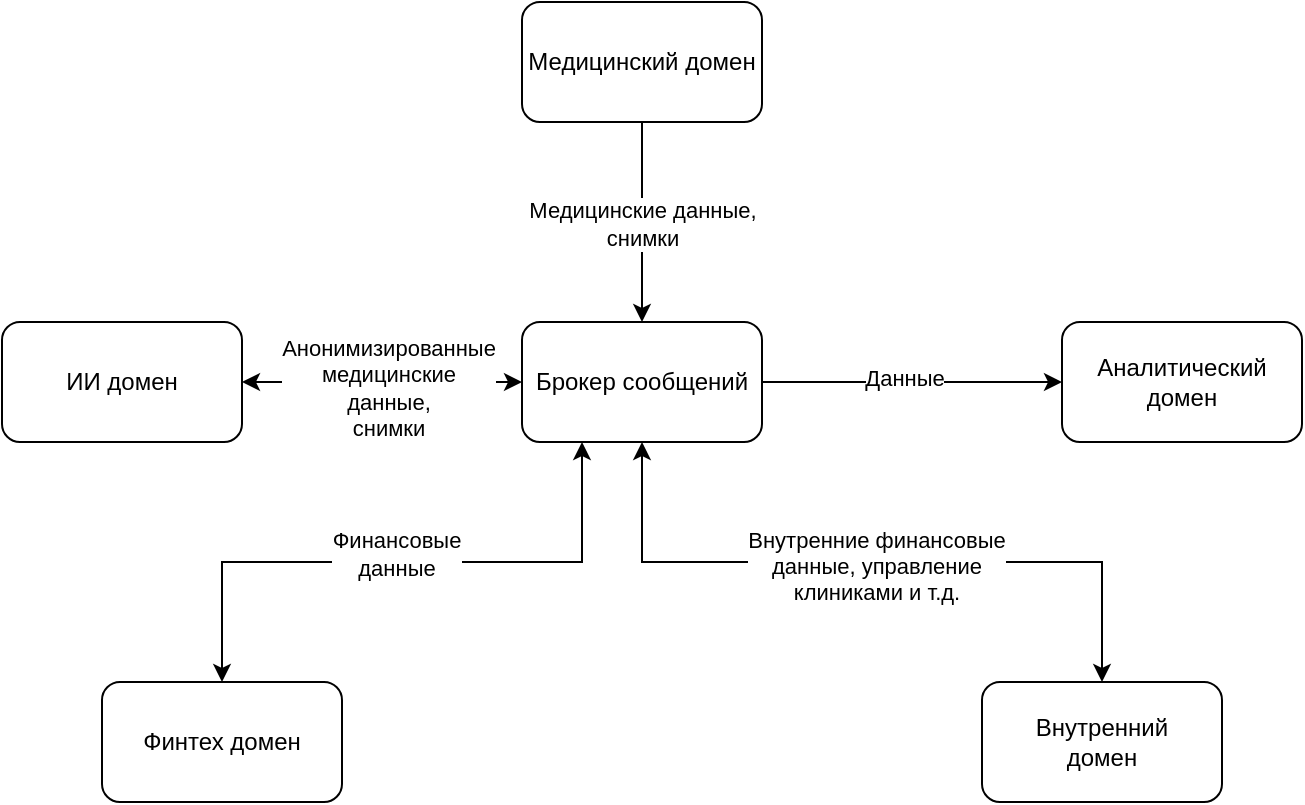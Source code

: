 <mxfile version="28.0.6">
  <diagram name="Страница — 1" id="p48c2CenUnPwpt-sFInr">
    <mxGraphModel dx="1042" dy="730" grid="1" gridSize="10" guides="1" tooltips="1" connect="1" arrows="1" fold="1" page="1" pageScale="1" pageWidth="827" pageHeight="1169" math="0" shadow="0">
      <root>
        <mxCell id="0" />
        <mxCell id="1" parent="0" />
        <mxCell id="IQ6Q1xgj_nRfDLudiaz2-13" style="edgeStyle=orthogonalEdgeStyle;rounded=0;orthogonalLoop=1;jettySize=auto;html=1;exitX=1;exitY=0.5;exitDx=0;exitDy=0;entryX=0;entryY=0.5;entryDx=0;entryDy=0;startArrow=classic;startFill=1;" parent="1" source="IQ6Q1xgj_nRfDLudiaz2-1" target="IQ6Q1xgj_nRfDLudiaz2-2" edge="1">
          <mxGeometry relative="1" as="geometry" />
        </mxCell>
        <mxCell id="IQ6Q1xgj_nRfDLudiaz2-23" value="Анонимизированные&lt;div&gt;медицинские&lt;br&gt;&lt;div&gt;данные,&lt;/div&gt;&lt;/div&gt;&lt;div&gt;снимки&lt;/div&gt;" style="edgeLabel;html=1;align=center;verticalAlign=middle;resizable=0;points=[];" parent="IQ6Q1xgj_nRfDLudiaz2-13" vertex="1" connectable="0">
          <mxGeometry x="0.034" y="-3" relative="1" as="geometry">
            <mxPoint as="offset" />
          </mxGeometry>
        </mxCell>
        <mxCell id="IQ6Q1xgj_nRfDLudiaz2-1" value="ИИ домен" style="rounded=1;whiteSpace=wrap;html=1;" parent="1" vertex="1">
          <mxGeometry x="60" y="190" width="120" height="60" as="geometry" />
        </mxCell>
        <mxCell id="IQ6Q1xgj_nRfDLudiaz2-9" style="edgeStyle=orthogonalEdgeStyle;rounded=0;orthogonalLoop=1;jettySize=auto;html=1;exitX=1;exitY=0.5;exitDx=0;exitDy=0;entryX=0;entryY=0.5;entryDx=0;entryDy=0;" parent="1" source="IQ6Q1xgj_nRfDLudiaz2-2" target="IQ6Q1xgj_nRfDLudiaz2-4" edge="1">
          <mxGeometry relative="1" as="geometry" />
        </mxCell>
        <mxCell id="IQ6Q1xgj_nRfDLudiaz2-19" value="Данные" style="edgeLabel;html=1;align=center;verticalAlign=middle;resizable=0;points=[];" parent="IQ6Q1xgj_nRfDLudiaz2-9" vertex="1" connectable="0">
          <mxGeometry x="-0.061" y="2" relative="1" as="geometry">
            <mxPoint as="offset" />
          </mxGeometry>
        </mxCell>
        <mxCell id="IQ6Q1xgj_nRfDLudiaz2-2" value="Брокер сообщений" style="rounded=1;whiteSpace=wrap;html=1;" parent="1" vertex="1">
          <mxGeometry x="320" y="190" width="120" height="60" as="geometry" />
        </mxCell>
        <mxCell id="IQ6Q1xgj_nRfDLudiaz2-15" style="edgeStyle=orthogonalEdgeStyle;rounded=0;orthogonalLoop=1;jettySize=auto;html=1;exitX=0.5;exitY=0;exitDx=0;exitDy=0;entryX=0.25;entryY=1;entryDx=0;entryDy=0;startArrow=classic;startFill=1;" parent="1" source="IQ6Q1xgj_nRfDLudiaz2-3" target="IQ6Q1xgj_nRfDLudiaz2-2" edge="1">
          <mxGeometry relative="1" as="geometry" />
        </mxCell>
        <mxCell id="IQ6Q1xgj_nRfDLudiaz2-21" value="Финансовые&lt;div&gt;данные&lt;/div&gt;" style="edgeLabel;html=1;align=center;verticalAlign=middle;resizable=0;points=[];" parent="IQ6Q1xgj_nRfDLudiaz2-15" vertex="1" connectable="0">
          <mxGeometry x="-0.022" y="4" relative="1" as="geometry">
            <mxPoint as="offset" />
          </mxGeometry>
        </mxCell>
        <mxCell id="IQ6Q1xgj_nRfDLudiaz2-3" value="Финтех домен" style="rounded=1;whiteSpace=wrap;html=1;" parent="1" vertex="1">
          <mxGeometry x="110" y="370" width="120" height="60" as="geometry" />
        </mxCell>
        <mxCell id="IQ6Q1xgj_nRfDLudiaz2-4" value="Аналитический домен" style="rounded=1;whiteSpace=wrap;html=1;" parent="1" vertex="1">
          <mxGeometry x="590" y="190" width="120" height="60" as="geometry" />
        </mxCell>
        <mxCell id="IQ6Q1xgj_nRfDLudiaz2-11" style="edgeStyle=orthogonalEdgeStyle;rounded=0;orthogonalLoop=1;jettySize=auto;html=1;exitX=0.5;exitY=1;exitDx=0;exitDy=0;entryX=0.5;entryY=0;entryDx=0;entryDy=0;" parent="1" source="IQ6Q1xgj_nRfDLudiaz2-6" edge="1">
          <mxGeometry relative="1" as="geometry">
            <mxPoint x="380" y="190" as="targetPoint" />
          </mxGeometry>
        </mxCell>
        <mxCell id="IQ6Q1xgj_nRfDLudiaz2-16" value="Медицинские данные,&lt;div&gt;снимки&lt;/div&gt;" style="edgeLabel;html=1;align=center;verticalAlign=middle;resizable=0;points=[];" parent="IQ6Q1xgj_nRfDLudiaz2-11" vertex="1" connectable="0">
          <mxGeometry x="-0.292" y="-4" relative="1" as="geometry">
            <mxPoint x="4" y="15" as="offset" />
          </mxGeometry>
        </mxCell>
        <mxCell id="IQ6Q1xgj_nRfDLudiaz2-6" value="Медицинский домен" style="rounded=1;whiteSpace=wrap;html=1;" parent="1" vertex="1">
          <mxGeometry x="320" y="30" width="120" height="60" as="geometry" />
        </mxCell>
        <mxCell id="IQ6Q1xgj_nRfDLudiaz2-14" style="edgeStyle=orthogonalEdgeStyle;rounded=0;orthogonalLoop=1;jettySize=auto;html=1;exitX=0.5;exitY=0;exitDx=0;exitDy=0;entryX=0.5;entryY=1;entryDx=0;entryDy=0;startArrow=classic;startFill=1;" parent="1" source="IQ6Q1xgj_nRfDLudiaz2-8" target="IQ6Q1xgj_nRfDLudiaz2-2" edge="1">
          <mxGeometry relative="1" as="geometry" />
        </mxCell>
        <mxCell id="IQ6Q1xgj_nRfDLudiaz2-20" value="Внутренние финансовые&lt;div&gt;данные, управление&lt;/div&gt;&lt;div&gt;клиниками и т.д.&lt;/div&gt;" style="edgeLabel;html=1;align=center;verticalAlign=middle;resizable=0;points=[];" parent="IQ6Q1xgj_nRfDLudiaz2-14" vertex="1" connectable="0">
          <mxGeometry x="-0.012" y="2" relative="1" as="geometry">
            <mxPoint as="offset" />
          </mxGeometry>
        </mxCell>
        <mxCell id="IQ6Q1xgj_nRfDLudiaz2-8" value="Внутренний&lt;div&gt;домен&lt;/div&gt;" style="rounded=1;whiteSpace=wrap;html=1;" parent="1" vertex="1">
          <mxGeometry x="550" y="370" width="120" height="60" as="geometry" />
        </mxCell>
      </root>
    </mxGraphModel>
  </diagram>
</mxfile>
